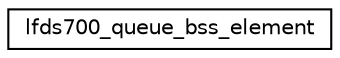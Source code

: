 digraph "Graphical Class Hierarchy"
{
 // LATEX_PDF_SIZE
  edge [fontname="Helvetica",fontsize="10",labelfontname="Helvetica",labelfontsize="10"];
  node [fontname="Helvetica",fontsize="10",shape=record];
  rankdir="LR";
  Node0 [label="lfds700_queue_bss_element",height=0.2,width=0.4,color="black", fillcolor="white", style="filled",URL="$structlfds700__queue__bss__element.html",tooltip=" "];
}
